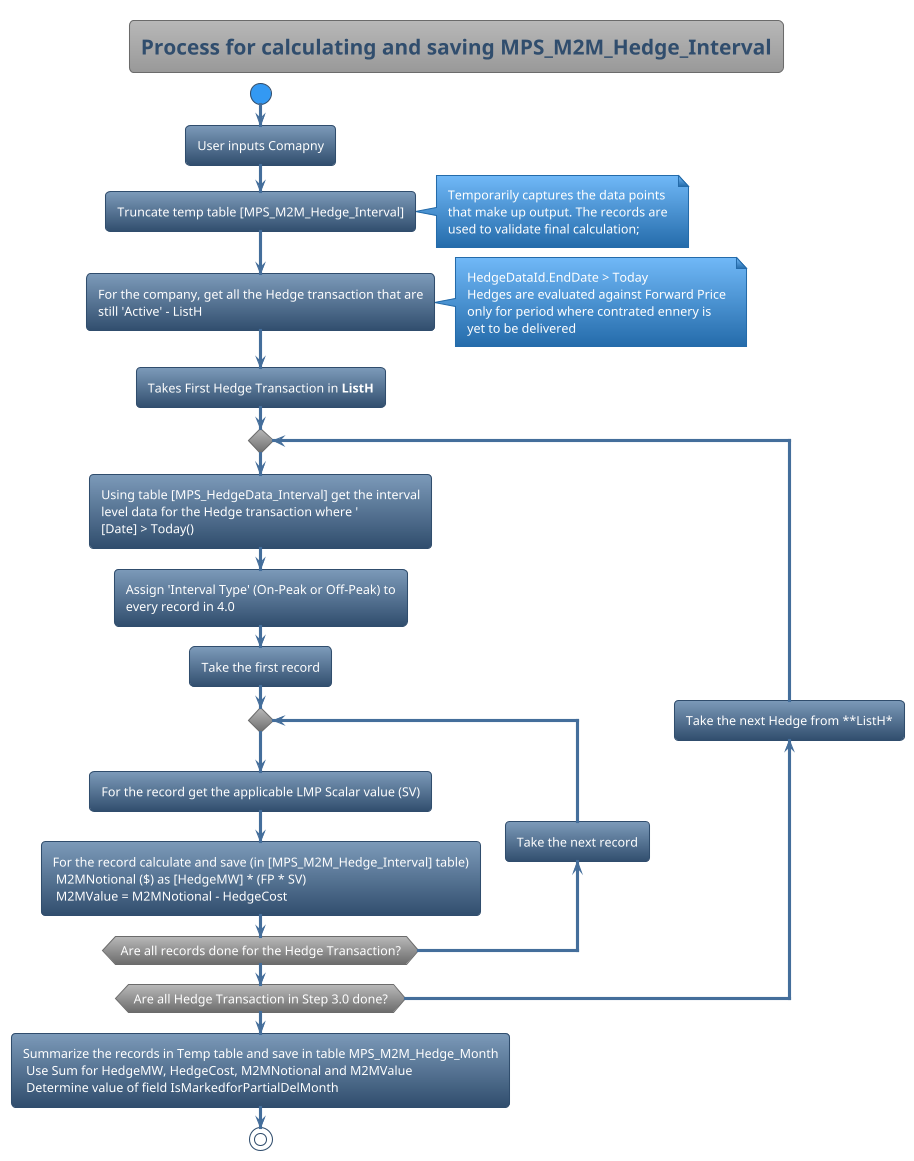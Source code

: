 @startuml MPS-292
!theme spacelab
title Process for calculating and saving MPS_M2M_Hedge_Interval
start
:User inputs Comapny;
:Truncate temp table [MPS_M2M_Hedge_Interval];
note right
Temporarily captures the data points
that make up output. The records are
used to validate final calculation;
end note
:For the company, get all the Hedge transaction that are
still 'Active' - ListH;
note right
HedgeDataId.EndDate > Today
Hedges are evaluated against Forward Price
only for period where contrated ennery is
yet to be delivered
end note
:Takes First Hedge Transaction in **ListH**;
repeat
:Using table [MPS_HedgeData_Interval] get the interval
level data for the Hedge transaction where '
[Date] > Today();
:Assign 'Interval Type' (On-Peak or Off-Peak) to
every record in 4.0;
:Take the first record;
repeat
:For the record get the applicable LMP Scalar value (SV);
:For the record calculate and save (in [MPS_M2M_Hedge_Interval] table)
 M2MNotional ($) as [HedgeMW] * (FP * SV)
 M2MValue = M2MNotional - HedgeCost;
backward:Take the next record;
repeat while (Are all records done for the Hedge Transaction?)
backward:Take the next Hedge from **ListH*;
repeat while (Are all Hedge Transaction in Step 3.0 done?)
:Summarize the records in Temp table and save in table MPS_M2M_Hedge_Month
 Use Sum for HedgeMW, HedgeCost, M2MNotional and M2MValue 
 Determine value of field IsMarkedforPartialDelMonth ;
stop
@enduml